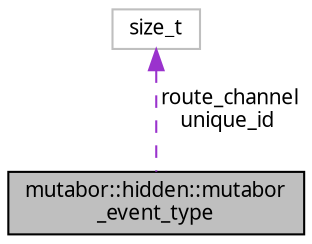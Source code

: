 digraph "mutabor::hidden::mutabor_event_type"
{
  edge [fontname="Sans",fontsize="10",labelfontname="Sans",labelfontsize="10"];
  node [fontname="Sans",fontsize="10",shape=record];
  Node18 [label="mutabor::hidden::mutabor\l_event_type",height=0.2,width=0.4,color="black", fillcolor="grey75", style="filled", fontcolor="black"];
  Node19 -> Node18 [dir="back",color="darkorchid3",fontsize="10",style="dashed",label=" route_channel\nunique_id" ,fontname="Sans"];
  Node19 [label="size_t",height=0.2,width=0.4,color="grey75", fillcolor="white", style="filled"];
}
